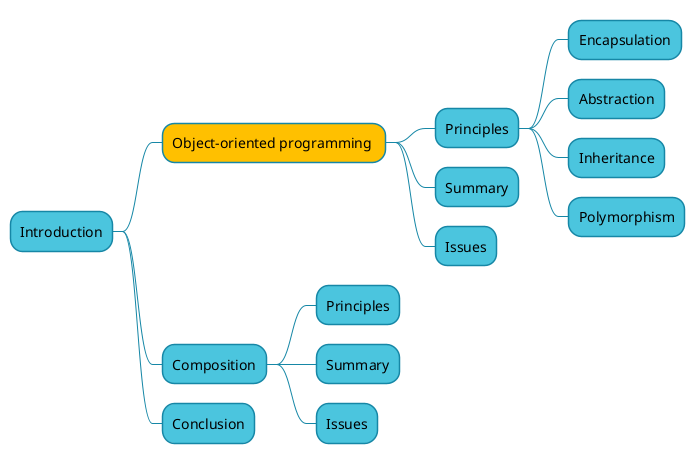 @startmindmap
<style>
mindmapDiagram {
    node {
        BackgroundColor #4bc5de
        LineColor #1687a6
    }
    .current {
      BackGroundColor #ffc000
    }
    arrow {
      LineColor #1687a6
    }
}
</style>
* Introduction
** Object-oriented programming <<current>>
*** Principles
**** Encapsulation
**** Abstraction
**** Inheritance
**** Polymorphism
*** Summary
*** Issues
** Composition
*** Principles
*** Summary
*** Issues
** Conclusion
@endmindmap
